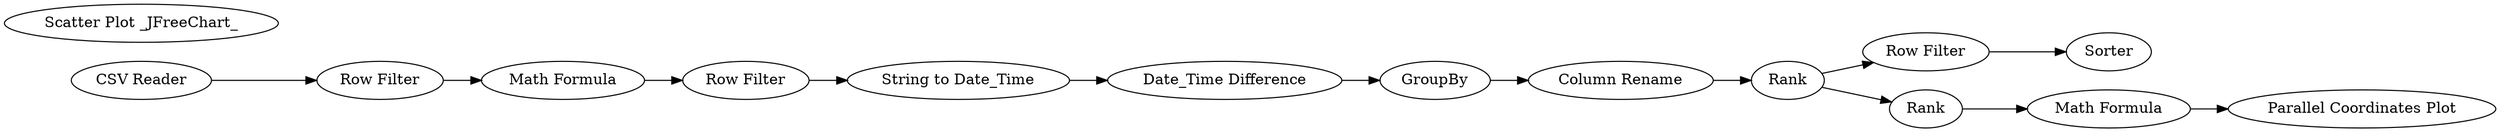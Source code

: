 digraph {
	1 [label="CSV Reader"]
	2 [label="Row Filter"]
	3 [label="Math Formula"]
	4 [label="String to Date_Time"]
	5 [label="Date_Time Difference"]
	6 [label="Row Filter"]
	7 [label=GroupBy]
	8 [label=Rank]
	9 [label="Row Filter"]
	11 [label=Sorter]
	12 [label=Rank]
	13 [label="Column Rename"]
	14 [label="Math Formula"]
	16 [label="Scatter Plot _JFreeChart_"]
	17 [label="Parallel Coordinates Plot"]
	1 -> 2
	2 -> 3
	3 -> 6
	4 -> 5
	5 -> 7
	6 -> 4
	7 -> 13
	8 -> 9
	8 -> 12
	9 -> 11
	12 -> 14
	13 -> 8
	14 -> 17
	rankdir=LR
}

